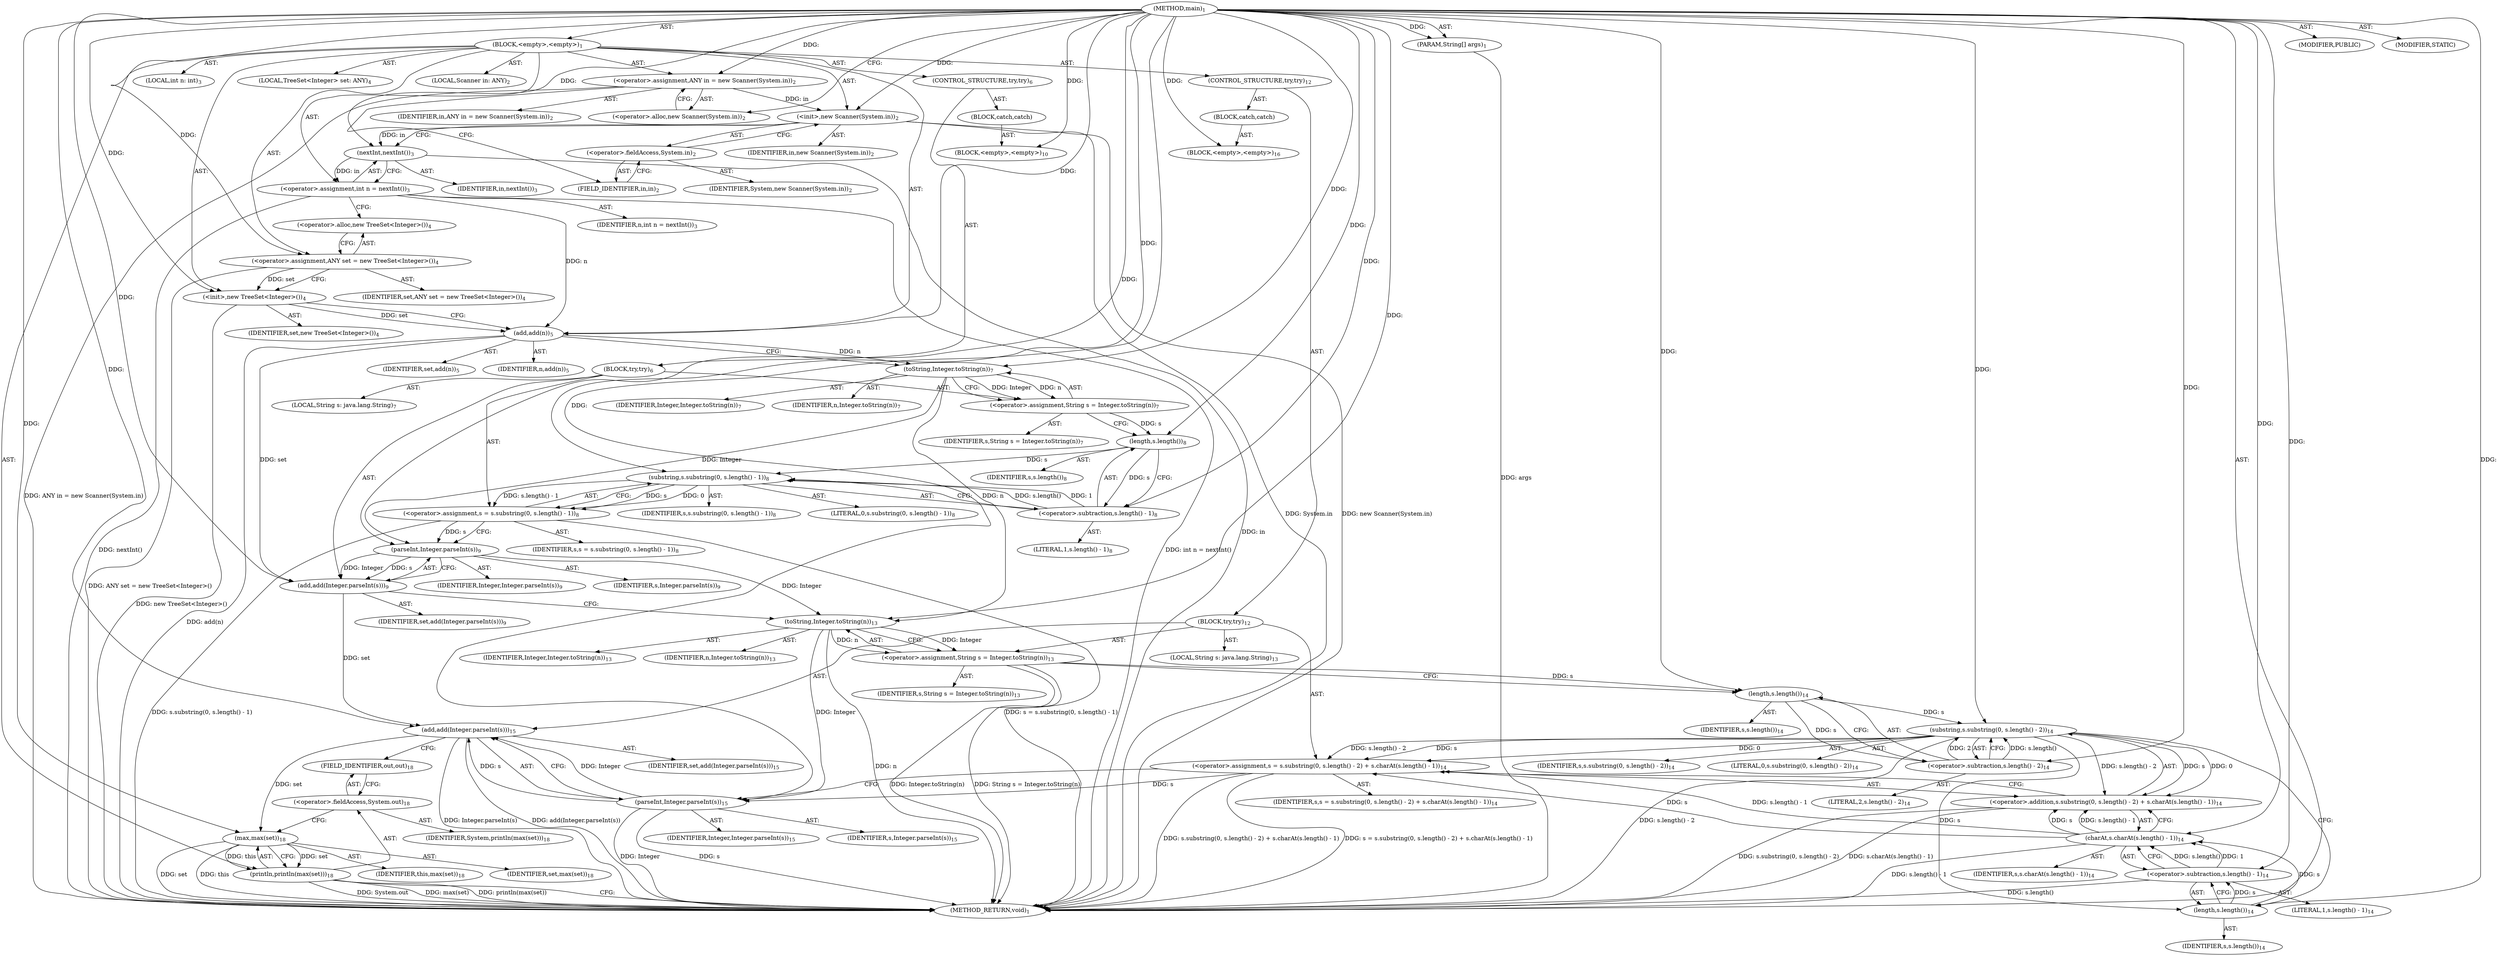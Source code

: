 digraph "main" {  
"21" [label = <(METHOD,main)<SUB>1</SUB>> ]
"22" [label = <(PARAM,String[] args)<SUB>1</SUB>> ]
"23" [label = <(BLOCK,&lt;empty&gt;,&lt;empty&gt;)<SUB>1</SUB>> ]
"4" [label = <(LOCAL,Scanner in: ANY)<SUB>2</SUB>> ]
"24" [label = <(&lt;operator&gt;.assignment,ANY in = new Scanner(System.in))<SUB>2</SUB>> ]
"25" [label = <(IDENTIFIER,in,ANY in = new Scanner(System.in))<SUB>2</SUB>> ]
"26" [label = <(&lt;operator&gt;.alloc,new Scanner(System.in))<SUB>2</SUB>> ]
"27" [label = <(&lt;init&gt;,new Scanner(System.in))<SUB>2</SUB>> ]
"3" [label = <(IDENTIFIER,in,new Scanner(System.in))<SUB>2</SUB>> ]
"28" [label = <(&lt;operator&gt;.fieldAccess,System.in)<SUB>2</SUB>> ]
"29" [label = <(IDENTIFIER,System,new Scanner(System.in))<SUB>2</SUB>> ]
"30" [label = <(FIELD_IDENTIFIER,in,in)<SUB>2</SUB>> ]
"31" [label = <(LOCAL,int n: int)<SUB>3</SUB>> ]
"32" [label = <(&lt;operator&gt;.assignment,int n = nextInt())<SUB>3</SUB>> ]
"33" [label = <(IDENTIFIER,n,int n = nextInt())<SUB>3</SUB>> ]
"34" [label = <(nextInt,nextInt())<SUB>3</SUB>> ]
"35" [label = <(IDENTIFIER,in,nextInt())<SUB>3</SUB>> ]
"6" [label = <(LOCAL,TreeSet&lt;Integer&gt; set: ANY)<SUB>4</SUB>> ]
"36" [label = <(&lt;operator&gt;.assignment,ANY set = new TreeSet&lt;Integer&gt;())<SUB>4</SUB>> ]
"37" [label = <(IDENTIFIER,set,ANY set = new TreeSet&lt;Integer&gt;())<SUB>4</SUB>> ]
"38" [label = <(&lt;operator&gt;.alloc,new TreeSet&lt;Integer&gt;())<SUB>4</SUB>> ]
"39" [label = <(&lt;init&gt;,new TreeSet&lt;Integer&gt;())<SUB>4</SUB>> ]
"5" [label = <(IDENTIFIER,set,new TreeSet&lt;Integer&gt;())<SUB>4</SUB>> ]
"40" [label = <(add,add(n))<SUB>5</SUB>> ]
"41" [label = <(IDENTIFIER,set,add(n))<SUB>5</SUB>> ]
"42" [label = <(IDENTIFIER,n,add(n))<SUB>5</SUB>> ]
"43" [label = <(CONTROL_STRUCTURE,try,try)<SUB>6</SUB>> ]
"44" [label = <(BLOCK,try,try)<SUB>6</SUB>> ]
"45" [label = <(LOCAL,String s: java.lang.String)<SUB>7</SUB>> ]
"46" [label = <(&lt;operator&gt;.assignment,String s = Integer.toString(n))<SUB>7</SUB>> ]
"47" [label = <(IDENTIFIER,s,String s = Integer.toString(n))<SUB>7</SUB>> ]
"48" [label = <(toString,Integer.toString(n))<SUB>7</SUB>> ]
"49" [label = <(IDENTIFIER,Integer,Integer.toString(n))<SUB>7</SUB>> ]
"50" [label = <(IDENTIFIER,n,Integer.toString(n))<SUB>7</SUB>> ]
"51" [label = <(&lt;operator&gt;.assignment,s = s.substring(0, s.length() - 1))<SUB>8</SUB>> ]
"52" [label = <(IDENTIFIER,s,s = s.substring(0, s.length() - 1))<SUB>8</SUB>> ]
"53" [label = <(substring,s.substring(0, s.length() - 1))<SUB>8</SUB>> ]
"54" [label = <(IDENTIFIER,s,s.substring(0, s.length() - 1))<SUB>8</SUB>> ]
"55" [label = <(LITERAL,0,s.substring(0, s.length() - 1))<SUB>8</SUB>> ]
"56" [label = <(&lt;operator&gt;.subtraction,s.length() - 1)<SUB>8</SUB>> ]
"57" [label = <(length,s.length())<SUB>8</SUB>> ]
"58" [label = <(IDENTIFIER,s,s.length())<SUB>8</SUB>> ]
"59" [label = <(LITERAL,1,s.length() - 1)<SUB>8</SUB>> ]
"60" [label = <(add,add(Integer.parseInt(s)))<SUB>9</SUB>> ]
"61" [label = <(IDENTIFIER,set,add(Integer.parseInt(s)))<SUB>9</SUB>> ]
"62" [label = <(parseInt,Integer.parseInt(s))<SUB>9</SUB>> ]
"63" [label = <(IDENTIFIER,Integer,Integer.parseInt(s))<SUB>9</SUB>> ]
"64" [label = <(IDENTIFIER,s,Integer.parseInt(s))<SUB>9</SUB>> ]
"65" [label = <(BLOCK,catch,catch)> ]
"66" [label = <(BLOCK,&lt;empty&gt;,&lt;empty&gt;)<SUB>10</SUB>> ]
"67" [label = <(CONTROL_STRUCTURE,try,try)<SUB>12</SUB>> ]
"68" [label = <(BLOCK,try,try)<SUB>12</SUB>> ]
"69" [label = <(LOCAL,String s: java.lang.String)<SUB>13</SUB>> ]
"70" [label = <(&lt;operator&gt;.assignment,String s = Integer.toString(n))<SUB>13</SUB>> ]
"71" [label = <(IDENTIFIER,s,String s = Integer.toString(n))<SUB>13</SUB>> ]
"72" [label = <(toString,Integer.toString(n))<SUB>13</SUB>> ]
"73" [label = <(IDENTIFIER,Integer,Integer.toString(n))<SUB>13</SUB>> ]
"74" [label = <(IDENTIFIER,n,Integer.toString(n))<SUB>13</SUB>> ]
"75" [label = <(&lt;operator&gt;.assignment,s = s.substring(0, s.length() - 2) + s.charAt(s.length() - 1))<SUB>14</SUB>> ]
"76" [label = <(IDENTIFIER,s,s = s.substring(0, s.length() - 2) + s.charAt(s.length() - 1))<SUB>14</SUB>> ]
"77" [label = <(&lt;operator&gt;.addition,s.substring(0, s.length() - 2) + s.charAt(s.length() - 1))<SUB>14</SUB>> ]
"78" [label = <(substring,s.substring(0, s.length() - 2))<SUB>14</SUB>> ]
"79" [label = <(IDENTIFIER,s,s.substring(0, s.length() - 2))<SUB>14</SUB>> ]
"80" [label = <(LITERAL,0,s.substring(0, s.length() - 2))<SUB>14</SUB>> ]
"81" [label = <(&lt;operator&gt;.subtraction,s.length() - 2)<SUB>14</SUB>> ]
"82" [label = <(length,s.length())<SUB>14</SUB>> ]
"83" [label = <(IDENTIFIER,s,s.length())<SUB>14</SUB>> ]
"84" [label = <(LITERAL,2,s.length() - 2)<SUB>14</SUB>> ]
"85" [label = <(charAt,s.charAt(s.length() - 1))<SUB>14</SUB>> ]
"86" [label = <(IDENTIFIER,s,s.charAt(s.length() - 1))<SUB>14</SUB>> ]
"87" [label = <(&lt;operator&gt;.subtraction,s.length() - 1)<SUB>14</SUB>> ]
"88" [label = <(length,s.length())<SUB>14</SUB>> ]
"89" [label = <(IDENTIFIER,s,s.length())<SUB>14</SUB>> ]
"90" [label = <(LITERAL,1,s.length() - 1)<SUB>14</SUB>> ]
"91" [label = <(add,add(Integer.parseInt(s)))<SUB>15</SUB>> ]
"92" [label = <(IDENTIFIER,set,add(Integer.parseInt(s)))<SUB>15</SUB>> ]
"93" [label = <(parseInt,Integer.parseInt(s))<SUB>15</SUB>> ]
"94" [label = <(IDENTIFIER,Integer,Integer.parseInt(s))<SUB>15</SUB>> ]
"95" [label = <(IDENTIFIER,s,Integer.parseInt(s))<SUB>15</SUB>> ]
"96" [label = <(BLOCK,catch,catch)> ]
"97" [label = <(BLOCK,&lt;empty&gt;,&lt;empty&gt;)<SUB>16</SUB>> ]
"98" [label = <(println,println(max(set)))<SUB>18</SUB>> ]
"99" [label = <(&lt;operator&gt;.fieldAccess,System.out)<SUB>18</SUB>> ]
"100" [label = <(IDENTIFIER,System,println(max(set)))<SUB>18</SUB>> ]
"101" [label = <(FIELD_IDENTIFIER,out,out)<SUB>18</SUB>> ]
"102" [label = <(max,max(set))<SUB>18</SUB>> ]
"103" [label = <(IDENTIFIER,this,max(set))<SUB>18</SUB>> ]
"104" [label = <(IDENTIFIER,set,max(set))<SUB>18</SUB>> ]
"105" [label = <(MODIFIER,PUBLIC)> ]
"106" [label = <(MODIFIER,STATIC)> ]
"107" [label = <(METHOD_RETURN,void)<SUB>1</SUB>> ]
  "21" -> "22"  [ label = "AST: "] 
  "21" -> "23"  [ label = "AST: "] 
  "21" -> "105"  [ label = "AST: "] 
  "21" -> "106"  [ label = "AST: "] 
  "21" -> "107"  [ label = "AST: "] 
  "23" -> "4"  [ label = "AST: "] 
  "23" -> "24"  [ label = "AST: "] 
  "23" -> "27"  [ label = "AST: "] 
  "23" -> "31"  [ label = "AST: "] 
  "23" -> "32"  [ label = "AST: "] 
  "23" -> "6"  [ label = "AST: "] 
  "23" -> "36"  [ label = "AST: "] 
  "23" -> "39"  [ label = "AST: "] 
  "23" -> "40"  [ label = "AST: "] 
  "23" -> "43"  [ label = "AST: "] 
  "23" -> "67"  [ label = "AST: "] 
  "23" -> "98"  [ label = "AST: "] 
  "24" -> "25"  [ label = "AST: "] 
  "24" -> "26"  [ label = "AST: "] 
  "27" -> "3"  [ label = "AST: "] 
  "27" -> "28"  [ label = "AST: "] 
  "28" -> "29"  [ label = "AST: "] 
  "28" -> "30"  [ label = "AST: "] 
  "32" -> "33"  [ label = "AST: "] 
  "32" -> "34"  [ label = "AST: "] 
  "34" -> "35"  [ label = "AST: "] 
  "36" -> "37"  [ label = "AST: "] 
  "36" -> "38"  [ label = "AST: "] 
  "39" -> "5"  [ label = "AST: "] 
  "40" -> "41"  [ label = "AST: "] 
  "40" -> "42"  [ label = "AST: "] 
  "43" -> "44"  [ label = "AST: "] 
  "43" -> "65"  [ label = "AST: "] 
  "44" -> "45"  [ label = "AST: "] 
  "44" -> "46"  [ label = "AST: "] 
  "44" -> "51"  [ label = "AST: "] 
  "44" -> "60"  [ label = "AST: "] 
  "46" -> "47"  [ label = "AST: "] 
  "46" -> "48"  [ label = "AST: "] 
  "48" -> "49"  [ label = "AST: "] 
  "48" -> "50"  [ label = "AST: "] 
  "51" -> "52"  [ label = "AST: "] 
  "51" -> "53"  [ label = "AST: "] 
  "53" -> "54"  [ label = "AST: "] 
  "53" -> "55"  [ label = "AST: "] 
  "53" -> "56"  [ label = "AST: "] 
  "56" -> "57"  [ label = "AST: "] 
  "56" -> "59"  [ label = "AST: "] 
  "57" -> "58"  [ label = "AST: "] 
  "60" -> "61"  [ label = "AST: "] 
  "60" -> "62"  [ label = "AST: "] 
  "62" -> "63"  [ label = "AST: "] 
  "62" -> "64"  [ label = "AST: "] 
  "65" -> "66"  [ label = "AST: "] 
  "67" -> "68"  [ label = "AST: "] 
  "67" -> "96"  [ label = "AST: "] 
  "68" -> "69"  [ label = "AST: "] 
  "68" -> "70"  [ label = "AST: "] 
  "68" -> "75"  [ label = "AST: "] 
  "68" -> "91"  [ label = "AST: "] 
  "70" -> "71"  [ label = "AST: "] 
  "70" -> "72"  [ label = "AST: "] 
  "72" -> "73"  [ label = "AST: "] 
  "72" -> "74"  [ label = "AST: "] 
  "75" -> "76"  [ label = "AST: "] 
  "75" -> "77"  [ label = "AST: "] 
  "77" -> "78"  [ label = "AST: "] 
  "77" -> "85"  [ label = "AST: "] 
  "78" -> "79"  [ label = "AST: "] 
  "78" -> "80"  [ label = "AST: "] 
  "78" -> "81"  [ label = "AST: "] 
  "81" -> "82"  [ label = "AST: "] 
  "81" -> "84"  [ label = "AST: "] 
  "82" -> "83"  [ label = "AST: "] 
  "85" -> "86"  [ label = "AST: "] 
  "85" -> "87"  [ label = "AST: "] 
  "87" -> "88"  [ label = "AST: "] 
  "87" -> "90"  [ label = "AST: "] 
  "88" -> "89"  [ label = "AST: "] 
  "91" -> "92"  [ label = "AST: "] 
  "91" -> "93"  [ label = "AST: "] 
  "93" -> "94"  [ label = "AST: "] 
  "93" -> "95"  [ label = "AST: "] 
  "96" -> "97"  [ label = "AST: "] 
  "98" -> "99"  [ label = "AST: "] 
  "98" -> "102"  [ label = "AST: "] 
  "99" -> "100"  [ label = "AST: "] 
  "99" -> "101"  [ label = "AST: "] 
  "102" -> "103"  [ label = "AST: "] 
  "102" -> "104"  [ label = "AST: "] 
  "24" -> "30"  [ label = "CFG: "] 
  "27" -> "34"  [ label = "CFG: "] 
  "32" -> "38"  [ label = "CFG: "] 
  "36" -> "39"  [ label = "CFG: "] 
  "39" -> "40"  [ label = "CFG: "] 
  "40" -> "48"  [ label = "CFG: "] 
  "98" -> "107"  [ label = "CFG: "] 
  "26" -> "24"  [ label = "CFG: "] 
  "28" -> "27"  [ label = "CFG: "] 
  "34" -> "32"  [ label = "CFG: "] 
  "38" -> "36"  [ label = "CFG: "] 
  "99" -> "102"  [ label = "CFG: "] 
  "102" -> "98"  [ label = "CFG: "] 
  "30" -> "28"  [ label = "CFG: "] 
  "46" -> "57"  [ label = "CFG: "] 
  "51" -> "62"  [ label = "CFG: "] 
  "60" -> "72"  [ label = "CFG: "] 
  "70" -> "82"  [ label = "CFG: "] 
  "75" -> "93"  [ label = "CFG: "] 
  "91" -> "101"  [ label = "CFG: "] 
  "101" -> "99"  [ label = "CFG: "] 
  "48" -> "46"  [ label = "CFG: "] 
  "53" -> "51"  [ label = "CFG: "] 
  "62" -> "60"  [ label = "CFG: "] 
  "72" -> "70"  [ label = "CFG: "] 
  "77" -> "75"  [ label = "CFG: "] 
  "93" -> "91"  [ label = "CFG: "] 
  "56" -> "53"  [ label = "CFG: "] 
  "78" -> "88"  [ label = "CFG: "] 
  "85" -> "77"  [ label = "CFG: "] 
  "57" -> "56"  [ label = "CFG: "] 
  "81" -> "78"  [ label = "CFG: "] 
  "87" -> "85"  [ label = "CFG: "] 
  "82" -> "81"  [ label = "CFG: "] 
  "88" -> "87"  [ label = "CFG: "] 
  "21" -> "26"  [ label = "CFG: "] 
  "22" -> "107"  [ label = "DDG: args"] 
  "24" -> "107"  [ label = "DDG: ANY in = new Scanner(System.in)"] 
  "27" -> "107"  [ label = "DDG: System.in"] 
  "27" -> "107"  [ label = "DDG: new Scanner(System.in)"] 
  "34" -> "107"  [ label = "DDG: in"] 
  "32" -> "107"  [ label = "DDG: nextInt()"] 
  "32" -> "107"  [ label = "DDG: int n = nextInt()"] 
  "36" -> "107"  [ label = "DDG: ANY set = new TreeSet&lt;Integer&gt;()"] 
  "39" -> "107"  [ label = "DDG: new TreeSet&lt;Integer&gt;()"] 
  "40" -> "107"  [ label = "DDG: add(n)"] 
  "51" -> "107"  [ label = "DDG: s.substring(0, s.length() - 1)"] 
  "51" -> "107"  [ label = "DDG: s = s.substring(0, s.length() - 1)"] 
  "72" -> "107"  [ label = "DDG: n"] 
  "70" -> "107"  [ label = "DDG: Integer.toString(n)"] 
  "70" -> "107"  [ label = "DDG: String s = Integer.toString(n)"] 
  "78" -> "107"  [ label = "DDG: s.length() - 2"] 
  "77" -> "107"  [ label = "DDG: s.substring(0, s.length() - 2)"] 
  "87" -> "107"  [ label = "DDG: s.length()"] 
  "85" -> "107"  [ label = "DDG: s.length() - 1"] 
  "77" -> "107"  [ label = "DDG: s.charAt(s.length() - 1)"] 
  "75" -> "107"  [ label = "DDG: s.substring(0, s.length() - 2) + s.charAt(s.length() - 1)"] 
  "75" -> "107"  [ label = "DDG: s = s.substring(0, s.length() - 2) + s.charAt(s.length() - 1)"] 
  "93" -> "107"  [ label = "DDG: Integer"] 
  "93" -> "107"  [ label = "DDG: s"] 
  "91" -> "107"  [ label = "DDG: Integer.parseInt(s)"] 
  "91" -> "107"  [ label = "DDG: add(Integer.parseInt(s))"] 
  "98" -> "107"  [ label = "DDG: System.out"] 
  "102" -> "107"  [ label = "DDG: set"] 
  "98" -> "107"  [ label = "DDG: max(set)"] 
  "98" -> "107"  [ label = "DDG: println(max(set))"] 
  "102" -> "107"  [ label = "DDG: this"] 
  "21" -> "22"  [ label = "DDG: "] 
  "21" -> "24"  [ label = "DDG: "] 
  "34" -> "32"  [ label = "DDG: in"] 
  "21" -> "36"  [ label = "DDG: "] 
  "24" -> "27"  [ label = "DDG: in"] 
  "21" -> "27"  [ label = "DDG: "] 
  "36" -> "39"  [ label = "DDG: set"] 
  "21" -> "39"  [ label = "DDG: "] 
  "39" -> "40"  [ label = "DDG: set"] 
  "21" -> "40"  [ label = "DDG: "] 
  "32" -> "40"  [ label = "DDG: n"] 
  "102" -> "98"  [ label = "DDG: this"] 
  "102" -> "98"  [ label = "DDG: set"] 
  "27" -> "34"  [ label = "DDG: in"] 
  "21" -> "34"  [ label = "DDG: "] 
  "48" -> "46"  [ label = "DDG: Integer"] 
  "48" -> "46"  [ label = "DDG: n"] 
  "53" -> "51"  [ label = "DDG: s"] 
  "53" -> "51"  [ label = "DDG: 0"] 
  "53" -> "51"  [ label = "DDG: s.length() - 1"] 
  "21" -> "66"  [ label = "DDG: "] 
  "72" -> "70"  [ label = "DDG: Integer"] 
  "72" -> "70"  [ label = "DDG: n"] 
  "78" -> "75"  [ label = "DDG: s"] 
  "78" -> "75"  [ label = "DDG: 0"] 
  "78" -> "75"  [ label = "DDG: s.length() - 2"] 
  "85" -> "75"  [ label = "DDG: s"] 
  "85" -> "75"  [ label = "DDG: s.length() - 1"] 
  "21" -> "97"  [ label = "DDG: "] 
  "21" -> "102"  [ label = "DDG: "] 
  "91" -> "102"  [ label = "DDG: set"] 
  "40" -> "60"  [ label = "DDG: set"] 
  "21" -> "60"  [ label = "DDG: "] 
  "62" -> "60"  [ label = "DDG: Integer"] 
  "62" -> "60"  [ label = "DDG: s"] 
  "60" -> "91"  [ label = "DDG: set"] 
  "21" -> "91"  [ label = "DDG: "] 
  "93" -> "91"  [ label = "DDG: Integer"] 
  "93" -> "91"  [ label = "DDG: s"] 
  "21" -> "48"  [ label = "DDG: "] 
  "40" -> "48"  [ label = "DDG: n"] 
  "57" -> "53"  [ label = "DDG: s"] 
  "21" -> "53"  [ label = "DDG: "] 
  "56" -> "53"  [ label = "DDG: s.length()"] 
  "56" -> "53"  [ label = "DDG: 1"] 
  "48" -> "62"  [ label = "DDG: Integer"] 
  "21" -> "62"  [ label = "DDG: "] 
  "51" -> "62"  [ label = "DDG: s"] 
  "62" -> "72"  [ label = "DDG: Integer"] 
  "21" -> "72"  [ label = "DDG: "] 
  "48" -> "72"  [ label = "DDG: n"] 
  "78" -> "77"  [ label = "DDG: s"] 
  "78" -> "77"  [ label = "DDG: 0"] 
  "78" -> "77"  [ label = "DDG: s.length() - 2"] 
  "85" -> "77"  [ label = "DDG: s"] 
  "85" -> "77"  [ label = "DDG: s.length() - 1"] 
  "72" -> "93"  [ label = "DDG: Integer"] 
  "21" -> "93"  [ label = "DDG: "] 
  "75" -> "93"  [ label = "DDG: s"] 
  "57" -> "56"  [ label = "DDG: s"] 
  "21" -> "56"  [ label = "DDG: "] 
  "82" -> "78"  [ label = "DDG: s"] 
  "21" -> "78"  [ label = "DDG: "] 
  "81" -> "78"  [ label = "DDG: s.length()"] 
  "81" -> "78"  [ label = "DDG: 2"] 
  "88" -> "85"  [ label = "DDG: s"] 
  "21" -> "85"  [ label = "DDG: "] 
  "87" -> "85"  [ label = "DDG: s.length()"] 
  "87" -> "85"  [ label = "DDG: 1"] 
  "46" -> "57"  [ label = "DDG: s"] 
  "21" -> "57"  [ label = "DDG: "] 
  "82" -> "81"  [ label = "DDG: s"] 
  "21" -> "81"  [ label = "DDG: "] 
  "88" -> "87"  [ label = "DDG: s"] 
  "21" -> "87"  [ label = "DDG: "] 
  "70" -> "82"  [ label = "DDG: s"] 
  "21" -> "82"  [ label = "DDG: "] 
  "78" -> "88"  [ label = "DDG: s"] 
  "21" -> "88"  [ label = "DDG: "] 
}
